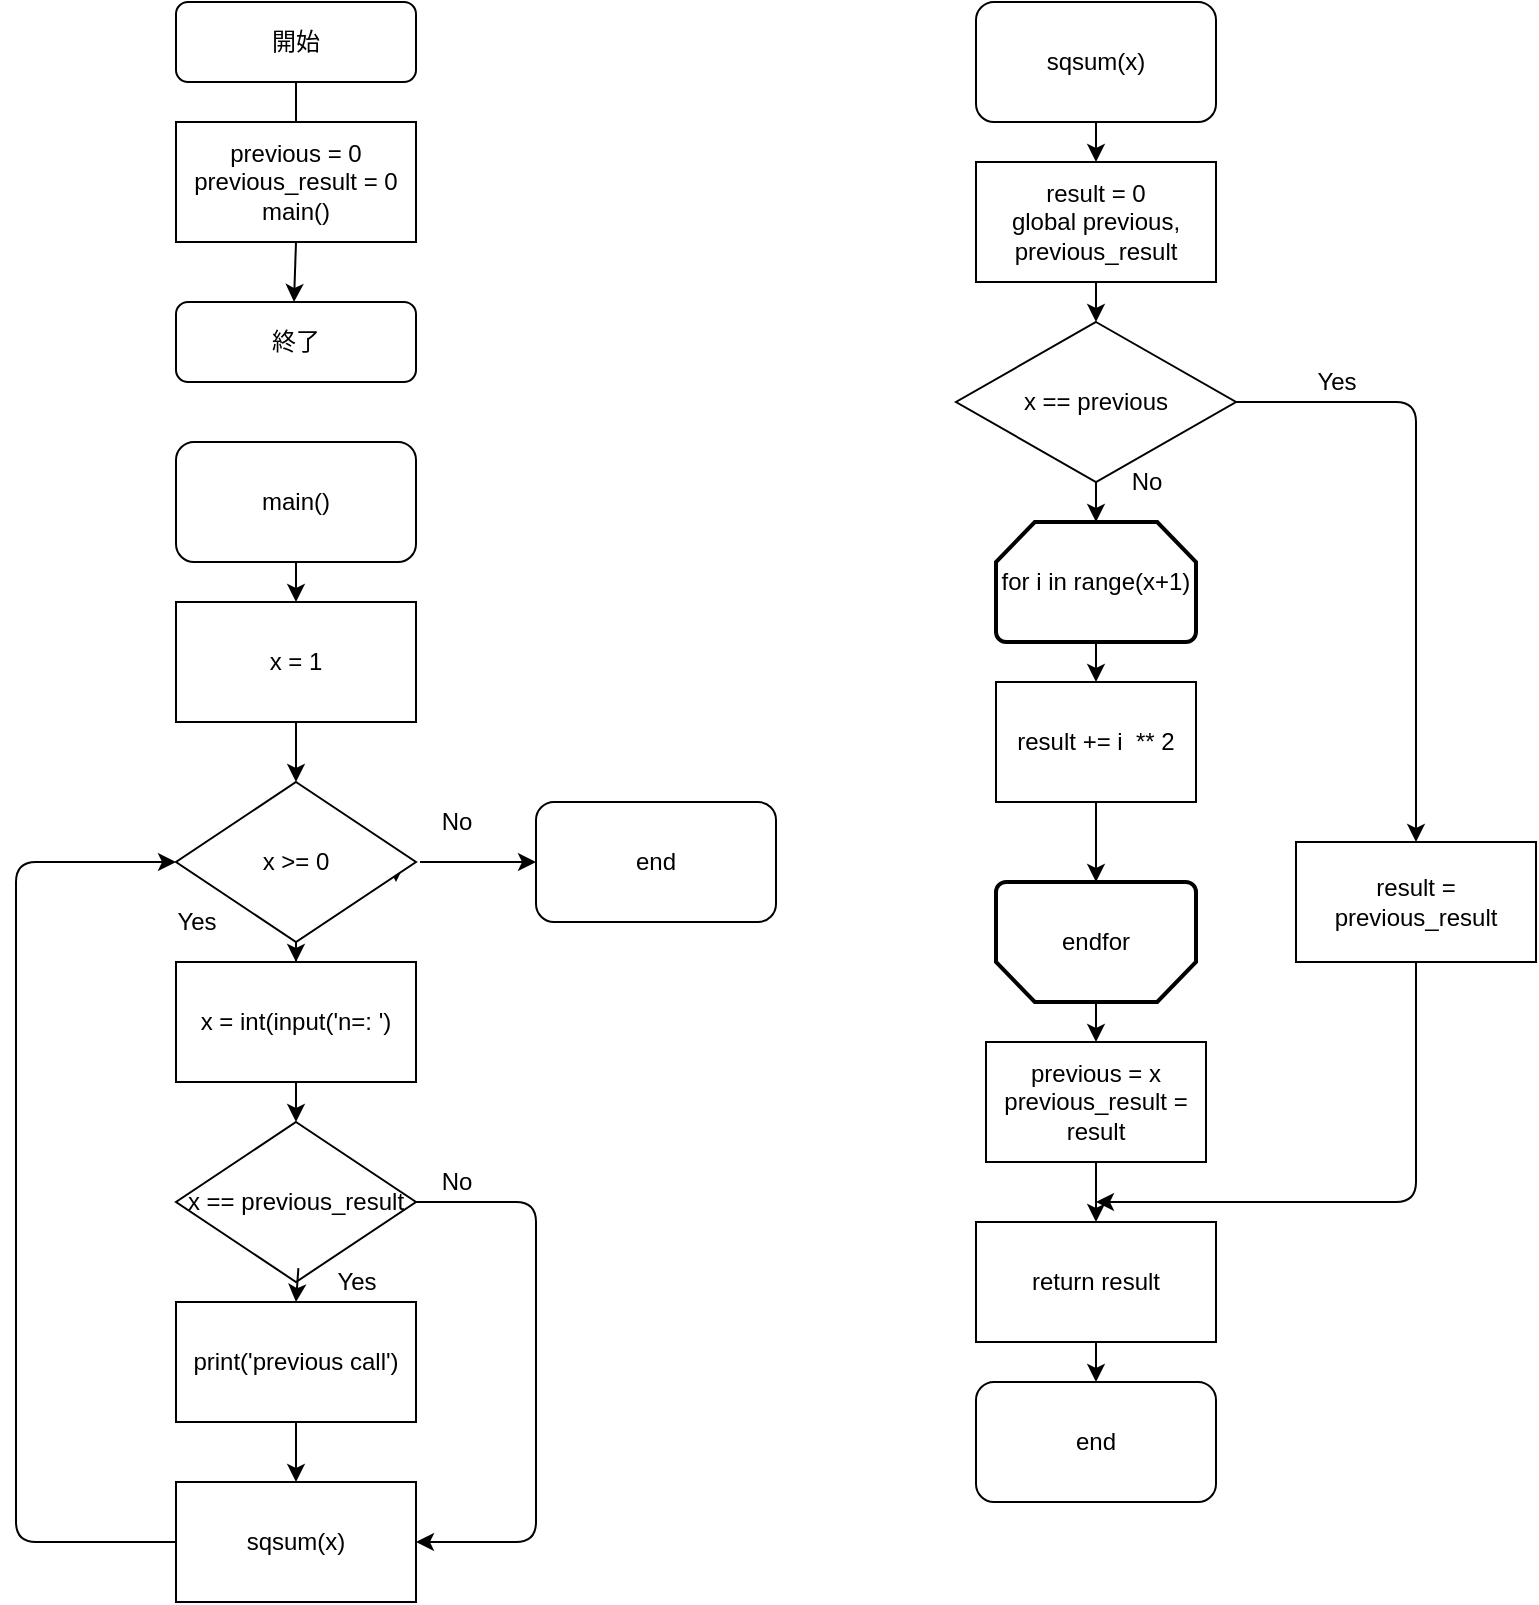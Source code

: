 <mxfile version="14.6.5" type="onedrive"><diagram id="C5RBs43oDa-KdzZeNtuy" name="Page-1"><mxGraphModel dx="1422" dy="770" grid="1" gridSize="10" guides="1" tooltips="1" connect="1" arrows="1" fold="1" page="1" pageScale="1" pageWidth="827" pageHeight="1169" math="0" shadow="0"><root><mxCell id="WIyWlLk6GJQsqaUBKTNV-0"/><mxCell id="WIyWlLk6GJQsqaUBKTNV-1" parent="WIyWlLk6GJQsqaUBKTNV-0"/><mxCell id="WIyWlLk6GJQsqaUBKTNV-3" value="開始" style="rounded=1;whiteSpace=wrap;html=1;fontSize=12;glass=0;strokeWidth=1;shadow=0;" parent="WIyWlLk6GJQsqaUBKTNV-1" vertex="1"><mxGeometry x="160" y="80" width="120" height="40" as="geometry"/></mxCell><mxCell id="WIyWlLk6GJQsqaUBKTNV-11" value="終了" style="rounded=1;whiteSpace=wrap;html=1;fontSize=12;glass=0;strokeWidth=1;shadow=0;" parent="WIyWlLk6GJQsqaUBKTNV-1" vertex="1"><mxGeometry x="160" y="230" width="120" height="40" as="geometry"/></mxCell><mxCell id="fbVLCzGEyIB0-aILFL38-0" value="previous = 0&lt;br&gt;previous_result = 0&lt;br&gt;main()" style="rounded=0;whiteSpace=wrap;html=1;" vertex="1" parent="WIyWlLk6GJQsqaUBKTNV-1"><mxGeometry x="160" y="140" width="120" height="60" as="geometry"/></mxCell><mxCell id="fbVLCzGEyIB0-aILFL38-1" value="" style="rounded=0;html=1;jettySize=auto;orthogonalLoop=1;fontSize=11;endArrow=none;endFill=0;endSize=8;strokeWidth=1;shadow=0;labelBackgroundColor=none;edgeStyle=orthogonalEdgeStyle;" edge="1" parent="WIyWlLk6GJQsqaUBKTNV-1" source="WIyWlLk6GJQsqaUBKTNV-3" target="fbVLCzGEyIB0-aILFL38-0"><mxGeometry relative="1" as="geometry"><mxPoint x="220" y="120" as="sourcePoint"/><mxPoint x="220" y="170" as="targetPoint"/></mxGeometry></mxCell><mxCell id="fbVLCzGEyIB0-aILFL38-2" value="sqsum(x)" style="rounded=1;whiteSpace=wrap;html=1;" vertex="1" parent="WIyWlLk6GJQsqaUBKTNV-1"><mxGeometry x="560" y="80" width="120" height="60" as="geometry"/></mxCell><mxCell id="fbVLCzGEyIB0-aILFL38-3" value="result = 0&lt;br&gt;global previous, previous_result" style="rounded=0;whiteSpace=wrap;html=1;" vertex="1" parent="WIyWlLk6GJQsqaUBKTNV-1"><mxGeometry x="560" y="160" width="120" height="60" as="geometry"/></mxCell><mxCell id="fbVLCzGEyIB0-aILFL38-4" value="x == previous" style="rhombus;whiteSpace=wrap;html=1;" vertex="1" parent="WIyWlLk6GJQsqaUBKTNV-1"><mxGeometry x="550" y="240" width="140" height="80" as="geometry"/></mxCell><mxCell id="fbVLCzGEyIB0-aILFL38-5" value="" style="endArrow=classic;html=1;exitX=0.5;exitY=1;exitDx=0;exitDy=0;entryX=0.5;entryY=0;entryDx=0;entryDy=0;" edge="1" parent="WIyWlLk6GJQsqaUBKTNV-1" source="fbVLCzGEyIB0-aILFL38-2" target="fbVLCzGEyIB0-aILFL38-3"><mxGeometry width="50" height="50" relative="1" as="geometry"><mxPoint x="650" y="180" as="sourcePoint"/><mxPoint x="700" y="130" as="targetPoint"/></mxGeometry></mxCell><mxCell id="fbVLCzGEyIB0-aILFL38-6" value="" style="endArrow=classic;html=1;exitX=0.5;exitY=1;exitDx=0;exitDy=0;entryX=0.5;entryY=0;entryDx=0;entryDy=0;" edge="1" parent="WIyWlLk6GJQsqaUBKTNV-1" source="fbVLCzGEyIB0-aILFL38-3" target="fbVLCzGEyIB0-aILFL38-4"><mxGeometry width="50" height="50" relative="1" as="geometry"><mxPoint x="620" y="290" as="sourcePoint"/><mxPoint x="670" y="240" as="targetPoint"/></mxGeometry></mxCell><mxCell id="fbVLCzGEyIB0-aILFL38-7" value="" style="endArrow=classic;html=1;exitX=1;exitY=0.5;exitDx=0;exitDy=0;entryX=0.5;entryY=0;entryDx=0;entryDy=0;" edge="1" parent="WIyWlLk6GJQsqaUBKTNV-1" source="fbVLCzGEyIB0-aILFL38-4" target="fbVLCzGEyIB0-aILFL38-8"><mxGeometry width="50" height="50" relative="1" as="geometry"><mxPoint x="610" y="390" as="sourcePoint"/><mxPoint x="620" y="350" as="targetPoint"/><Array as="points"><mxPoint x="780" y="280"/></Array></mxGeometry></mxCell><mxCell id="fbVLCzGEyIB0-aILFL38-8" value="result = previous_result" style="rounded=0;whiteSpace=wrap;html=1;" vertex="1" parent="WIyWlLk6GJQsqaUBKTNV-1"><mxGeometry x="720" y="500" width="120" height="60" as="geometry"/></mxCell><mxCell id="fbVLCzGEyIB0-aILFL38-9" value="for i in range(x+1)" style="strokeWidth=2;html=1;shape=mxgraph.flowchart.loop_limit;whiteSpace=wrap;" vertex="1" parent="WIyWlLk6GJQsqaUBKTNV-1"><mxGeometry x="570" y="340" width="100" height="60" as="geometry"/></mxCell><mxCell id="fbVLCzGEyIB0-aILFL38-10" value="endfor" style="strokeWidth=2;html=1;shape=mxgraph.flowchart.loop_limit;whiteSpace=wrap;direction=west;" vertex="1" parent="WIyWlLk6GJQsqaUBKTNV-1"><mxGeometry x="570" y="520" width="100" height="60" as="geometry"/></mxCell><mxCell id="fbVLCzGEyIB0-aILFL38-11" value="result += i&amp;nbsp; ** 2" style="rounded=0;whiteSpace=wrap;html=1;" vertex="1" parent="WIyWlLk6GJQsqaUBKTNV-1"><mxGeometry x="570" y="420" width="100" height="60" as="geometry"/></mxCell><mxCell id="fbVLCzGEyIB0-aILFL38-12" value="" style="endArrow=classic;html=1;exitX=0.5;exitY=1;exitDx=0;exitDy=0;exitPerimeter=0;" edge="1" parent="WIyWlLk6GJQsqaUBKTNV-1" source="fbVLCzGEyIB0-aILFL38-9" target="fbVLCzGEyIB0-aILFL38-11"><mxGeometry width="50" height="50" relative="1" as="geometry"><mxPoint x="330" y="570" as="sourcePoint"/><mxPoint x="380" y="520" as="targetPoint"/></mxGeometry></mxCell><mxCell id="fbVLCzGEyIB0-aILFL38-13" value="" style="endArrow=classic;html=1;exitX=0.5;exitY=1;exitDx=0;exitDy=0;" edge="1" parent="WIyWlLk6GJQsqaUBKTNV-1" source="fbVLCzGEyIB0-aILFL38-11"><mxGeometry width="50" height="50" relative="1" as="geometry"><mxPoint x="320" y="620" as="sourcePoint"/><mxPoint x="620" y="520" as="targetPoint"/></mxGeometry></mxCell><mxCell id="fbVLCzGEyIB0-aILFL38-14" value="" style="endArrow=classic;html=1;exitX=0.5;exitY=1;exitDx=0;exitDy=0;" edge="1" parent="WIyWlLk6GJQsqaUBKTNV-1" source="fbVLCzGEyIB0-aILFL38-4" target="fbVLCzGEyIB0-aILFL38-9"><mxGeometry width="50" height="50" relative="1" as="geometry"><mxPoint x="180" y="460" as="sourcePoint"/><mxPoint x="230" y="410" as="targetPoint"/></mxGeometry></mxCell><mxCell id="fbVLCzGEyIB0-aILFL38-15" value="previous = x&lt;br&gt;previous_result = result" style="rounded=0;whiteSpace=wrap;html=1;" vertex="1" parent="WIyWlLk6GJQsqaUBKTNV-1"><mxGeometry x="565" y="600" width="110" height="60" as="geometry"/></mxCell><mxCell id="fbVLCzGEyIB0-aILFL38-16" value="return result" style="rounded=0;whiteSpace=wrap;html=1;" vertex="1" parent="WIyWlLk6GJQsqaUBKTNV-1"><mxGeometry x="560" y="690" width="120" height="60" as="geometry"/></mxCell><mxCell id="fbVLCzGEyIB0-aILFL38-17" value="end" style="rounded=1;whiteSpace=wrap;html=1;" vertex="1" parent="WIyWlLk6GJQsqaUBKTNV-1"><mxGeometry x="560" y="770" width="120" height="60" as="geometry"/></mxCell><mxCell id="fbVLCzGEyIB0-aILFL38-18" value="" style="endArrow=classic;html=1;exitX=0.5;exitY=1;exitDx=0;exitDy=0;" edge="1" parent="WIyWlLk6GJQsqaUBKTNV-1" source="fbVLCzGEyIB0-aILFL38-8"><mxGeometry width="50" height="50" relative="1" as="geometry"><mxPoint x="830" y="670" as="sourcePoint"/><mxPoint x="620" y="680" as="targetPoint"/><Array as="points"><mxPoint x="780" y="680"/></Array></mxGeometry></mxCell><mxCell id="fbVLCzGEyIB0-aILFL38-19" value="" style="endArrow=classic;html=1;entryX=0.5;entryY=0;entryDx=0;entryDy=0;exitX=0.5;exitY=0;exitDx=0;exitDy=0;exitPerimeter=0;" edge="1" parent="WIyWlLk6GJQsqaUBKTNV-1" source="fbVLCzGEyIB0-aILFL38-10" target="fbVLCzGEyIB0-aILFL38-15"><mxGeometry width="50" height="50" relative="1" as="geometry"><mxPoint x="620" y="601" as="sourcePoint"/><mxPoint x="330" y="660" as="targetPoint"/></mxGeometry></mxCell><mxCell id="fbVLCzGEyIB0-aILFL38-20" value="" style="endArrow=classic;html=1;exitX=0.5;exitY=1;exitDx=0;exitDy=0;entryX=0.5;entryY=0;entryDx=0;entryDy=0;" edge="1" parent="WIyWlLk6GJQsqaUBKTNV-1" source="fbVLCzGEyIB0-aILFL38-15" target="fbVLCzGEyIB0-aILFL38-16"><mxGeometry width="50" height="50" relative="1" as="geometry"><mxPoint x="670" y="750" as="sourcePoint"/><mxPoint x="720" y="700" as="targetPoint"/></mxGeometry></mxCell><mxCell id="fbVLCzGEyIB0-aILFL38-21" value="" style="endArrow=classic;html=1;exitX=0.5;exitY=1;exitDx=0;exitDy=0;entryX=0.5;entryY=0;entryDx=0;entryDy=0;" edge="1" parent="WIyWlLk6GJQsqaUBKTNV-1" source="fbVLCzGEyIB0-aILFL38-16" target="fbVLCzGEyIB0-aILFL38-17"><mxGeometry width="50" height="50" relative="1" as="geometry"><mxPoint x="250" y="750" as="sourcePoint"/><mxPoint x="300" y="700" as="targetPoint"/></mxGeometry></mxCell><mxCell id="fbVLCzGEyIB0-aILFL38-22" value="" style="endArrow=classic;html=1;exitX=0.5;exitY=1;exitDx=0;exitDy=0;" edge="1" parent="WIyWlLk6GJQsqaUBKTNV-1" source="fbVLCzGEyIB0-aILFL38-0"><mxGeometry width="50" height="50" relative="1" as="geometry"><mxPoint x="230" y="300" as="sourcePoint"/><mxPoint x="219" y="230" as="targetPoint"/></mxGeometry></mxCell><mxCell id="fbVLCzGEyIB0-aILFL38-23" value="main()" style="rounded=1;whiteSpace=wrap;html=1;" vertex="1" parent="WIyWlLk6GJQsqaUBKTNV-1"><mxGeometry x="160" y="300" width="120" height="60" as="geometry"/></mxCell><mxCell id="fbVLCzGEyIB0-aILFL38-37" value="" style="edgeStyle=orthogonalEdgeStyle;rounded=0;orthogonalLoop=1;jettySize=auto;html=1;" edge="1" parent="WIyWlLk6GJQsqaUBKTNV-1" source="fbVLCzGEyIB0-aILFL38-24" target="fbVLCzGEyIB0-aILFL38-25"><mxGeometry relative="1" as="geometry"/></mxCell><mxCell id="fbVLCzGEyIB0-aILFL38-24" value="x = 1" style="rounded=0;whiteSpace=wrap;html=1;" vertex="1" parent="WIyWlLk6GJQsqaUBKTNV-1"><mxGeometry x="160" y="380" width="120" height="60" as="geometry"/></mxCell><mxCell id="fbVLCzGEyIB0-aILFL38-29" style="edgeStyle=orthogonalEdgeStyle;rounded=0;orthogonalLoop=1;jettySize=auto;html=1;exitX=1;exitY=0.5;exitDx=0;exitDy=0;" edge="1" parent="WIyWlLk6GJQsqaUBKTNV-1" source="fbVLCzGEyIB0-aILFL38-25"><mxGeometry relative="1" as="geometry"><mxPoint x="270" y="520" as="targetPoint"/></mxGeometry></mxCell><mxCell id="fbVLCzGEyIB0-aILFL38-31" style="edgeStyle=orthogonalEdgeStyle;rounded=0;orthogonalLoop=1;jettySize=auto;html=1;entryX=0.5;entryY=0;entryDx=0;entryDy=0;" edge="1" parent="WIyWlLk6GJQsqaUBKTNV-1" source="fbVLCzGEyIB0-aILFL38-25" target="fbVLCzGEyIB0-aILFL38-28"><mxGeometry relative="1" as="geometry"/></mxCell><mxCell id="fbVLCzGEyIB0-aILFL38-25" value="x &amp;gt;= 0" style="rhombus;whiteSpace=wrap;html=1;" vertex="1" parent="WIyWlLk6GJQsqaUBKTNV-1"><mxGeometry x="160" y="470" width="120" height="80" as="geometry"/></mxCell><mxCell id="fbVLCzGEyIB0-aILFL38-26" value="Yes" style="text;html=1;align=center;verticalAlign=middle;resizable=0;points=[];autosize=1;strokeColor=none;" vertex="1" parent="WIyWlLk6GJQsqaUBKTNV-1"><mxGeometry x="720" y="260" width="40" height="20" as="geometry"/></mxCell><mxCell id="fbVLCzGEyIB0-aILFL38-27" value="No" style="text;html=1;align=center;verticalAlign=middle;resizable=0;points=[];autosize=1;strokeColor=none;" vertex="1" parent="WIyWlLk6GJQsqaUBKTNV-1"><mxGeometry x="630" y="310" width="30" height="20" as="geometry"/></mxCell><mxCell id="fbVLCzGEyIB0-aILFL38-28" value="x = int(input('n=: ')" style="rounded=0;whiteSpace=wrap;html=1;" vertex="1" parent="WIyWlLk6GJQsqaUBKTNV-1"><mxGeometry x="160" y="560" width="120" height="60" as="geometry"/></mxCell><mxCell id="fbVLCzGEyIB0-aILFL38-32" value="x == previous_result" style="rhombus;whiteSpace=wrap;html=1;" vertex="1" parent="WIyWlLk6GJQsqaUBKTNV-1"><mxGeometry x="160" y="640" width="120" height="80" as="geometry"/></mxCell><mxCell id="fbVLCzGEyIB0-aILFL38-33" value="print('previous call')" style="rounded=0;whiteSpace=wrap;html=1;" vertex="1" parent="WIyWlLk6GJQsqaUBKTNV-1"><mxGeometry x="160" y="730" width="120" height="60" as="geometry"/></mxCell><mxCell id="fbVLCzGEyIB0-aILFL38-34" value="sqsum(x)" style="rounded=0;whiteSpace=wrap;html=1;" vertex="1" parent="WIyWlLk6GJQsqaUBKTNV-1"><mxGeometry x="160" y="820" width="120" height="60" as="geometry"/></mxCell><mxCell id="fbVLCzGEyIB0-aILFL38-35" value="end" style="rounded=1;whiteSpace=wrap;html=1;" vertex="1" parent="WIyWlLk6GJQsqaUBKTNV-1"><mxGeometry x="340" y="480" width="120" height="60" as="geometry"/></mxCell><mxCell id="fbVLCzGEyIB0-aILFL38-36" value="" style="endArrow=classic;html=1;" edge="1" parent="WIyWlLk6GJQsqaUBKTNV-1"><mxGeometry width="50" height="50" relative="1" as="geometry"><mxPoint x="220" y="360" as="sourcePoint"/><mxPoint x="220" y="380" as="targetPoint"/></mxGeometry></mxCell><mxCell id="fbVLCzGEyIB0-aILFL38-42" value="" style="endArrow=classic;html=1;exitX=0.5;exitY=1;exitDx=0;exitDy=0;entryX=0.5;entryY=0;entryDx=0;entryDy=0;" edge="1" parent="WIyWlLk6GJQsqaUBKTNV-1" source="fbVLCzGEyIB0-aILFL38-28" target="fbVLCzGEyIB0-aILFL38-32"><mxGeometry width="50" height="50" relative="1" as="geometry"><mxPoint x="310" y="670" as="sourcePoint"/><mxPoint x="360" y="620" as="targetPoint"/></mxGeometry></mxCell><mxCell id="fbVLCzGEyIB0-aILFL38-43" value="" style="endArrow=classic;html=1;exitX=0.51;exitY=0.913;exitDx=0;exitDy=0;exitPerimeter=0;entryX=0.5;entryY=0;entryDx=0;entryDy=0;" edge="1" parent="WIyWlLk6GJQsqaUBKTNV-1" source="fbVLCzGEyIB0-aILFL38-32" target="fbVLCzGEyIB0-aILFL38-33"><mxGeometry width="50" height="50" relative="1" as="geometry"><mxPoint x="100" y="690" as="sourcePoint"/><mxPoint x="150" y="640" as="targetPoint"/></mxGeometry></mxCell><mxCell id="fbVLCzGEyIB0-aILFL38-44" value="" style="endArrow=classic;html=1;exitX=0.5;exitY=1;exitDx=0;exitDy=0;entryX=0.5;entryY=0;entryDx=0;entryDy=0;" edge="1" parent="WIyWlLk6GJQsqaUBKTNV-1" source="fbVLCzGEyIB0-aILFL38-33" target="fbVLCzGEyIB0-aILFL38-34"><mxGeometry width="50" height="50" relative="1" as="geometry"><mxPoint x="-80" y="710" as="sourcePoint"/><mxPoint x="-30" y="660" as="targetPoint"/></mxGeometry></mxCell><mxCell id="fbVLCzGEyIB0-aILFL38-46" value="" style="endArrow=classic;html=1;exitX=0;exitY=0.5;exitDx=0;exitDy=0;entryX=0;entryY=0.5;entryDx=0;entryDy=0;" edge="1" parent="WIyWlLk6GJQsqaUBKTNV-1" source="fbVLCzGEyIB0-aILFL38-34" target="fbVLCzGEyIB0-aILFL38-25"><mxGeometry width="50" height="50" relative="1" as="geometry"><mxPoint x="150" y="850" as="sourcePoint"/><mxPoint x="30" y="800" as="targetPoint"/><Array as="points"><mxPoint x="80" y="850"/><mxPoint x="80" y="510"/></Array></mxGeometry></mxCell><mxCell id="fbVLCzGEyIB0-aILFL38-47" value="" style="endArrow=classic;html=1;" edge="1" parent="WIyWlLk6GJQsqaUBKTNV-1"><mxGeometry width="50" height="50" relative="1" as="geometry"><mxPoint x="282" y="510" as="sourcePoint"/><mxPoint x="340" y="510" as="targetPoint"/></mxGeometry></mxCell><mxCell id="fbVLCzGEyIB0-aILFL38-48" value="No" style="text;html=1;align=center;verticalAlign=middle;resizable=0;points=[];autosize=1;strokeColor=none;" vertex="1" parent="WIyWlLk6GJQsqaUBKTNV-1"><mxGeometry x="285" y="480" width="30" height="20" as="geometry"/></mxCell><mxCell id="fbVLCzGEyIB0-aILFL38-49" value="Yes" style="text;html=1;align=center;verticalAlign=middle;resizable=0;points=[];autosize=1;strokeColor=none;" vertex="1" parent="WIyWlLk6GJQsqaUBKTNV-1"><mxGeometry x="150" y="530" width="40" height="20" as="geometry"/></mxCell><mxCell id="fbVLCzGEyIB0-aILFL38-50" value="Yes" style="text;html=1;align=center;verticalAlign=middle;resizable=0;points=[];autosize=1;strokeColor=none;" vertex="1" parent="WIyWlLk6GJQsqaUBKTNV-1"><mxGeometry x="230" y="710" width="40" height="20" as="geometry"/></mxCell><mxCell id="fbVLCzGEyIB0-aILFL38-51" value="" style="endArrow=classic;html=1;exitX=1;exitY=0.5;exitDx=0;exitDy=0;entryX=1;entryY=0.5;entryDx=0;entryDy=0;" edge="1" parent="WIyWlLk6GJQsqaUBKTNV-1" source="fbVLCzGEyIB0-aILFL38-32" target="fbVLCzGEyIB0-aILFL38-34"><mxGeometry width="50" height="50" relative="1" as="geometry"><mxPoint x="370" y="750" as="sourcePoint"/><mxPoint x="420" y="700" as="targetPoint"/><Array as="points"><mxPoint x="340" y="680"/><mxPoint x="340" y="850"/></Array></mxGeometry></mxCell><mxCell id="fbVLCzGEyIB0-aILFL38-52" value="No" style="text;html=1;align=center;verticalAlign=middle;resizable=0;points=[];autosize=1;strokeColor=none;" vertex="1" parent="WIyWlLk6GJQsqaUBKTNV-1"><mxGeometry x="285" y="660" width="30" height="20" as="geometry"/></mxCell></root></mxGraphModel></diagram></mxfile>